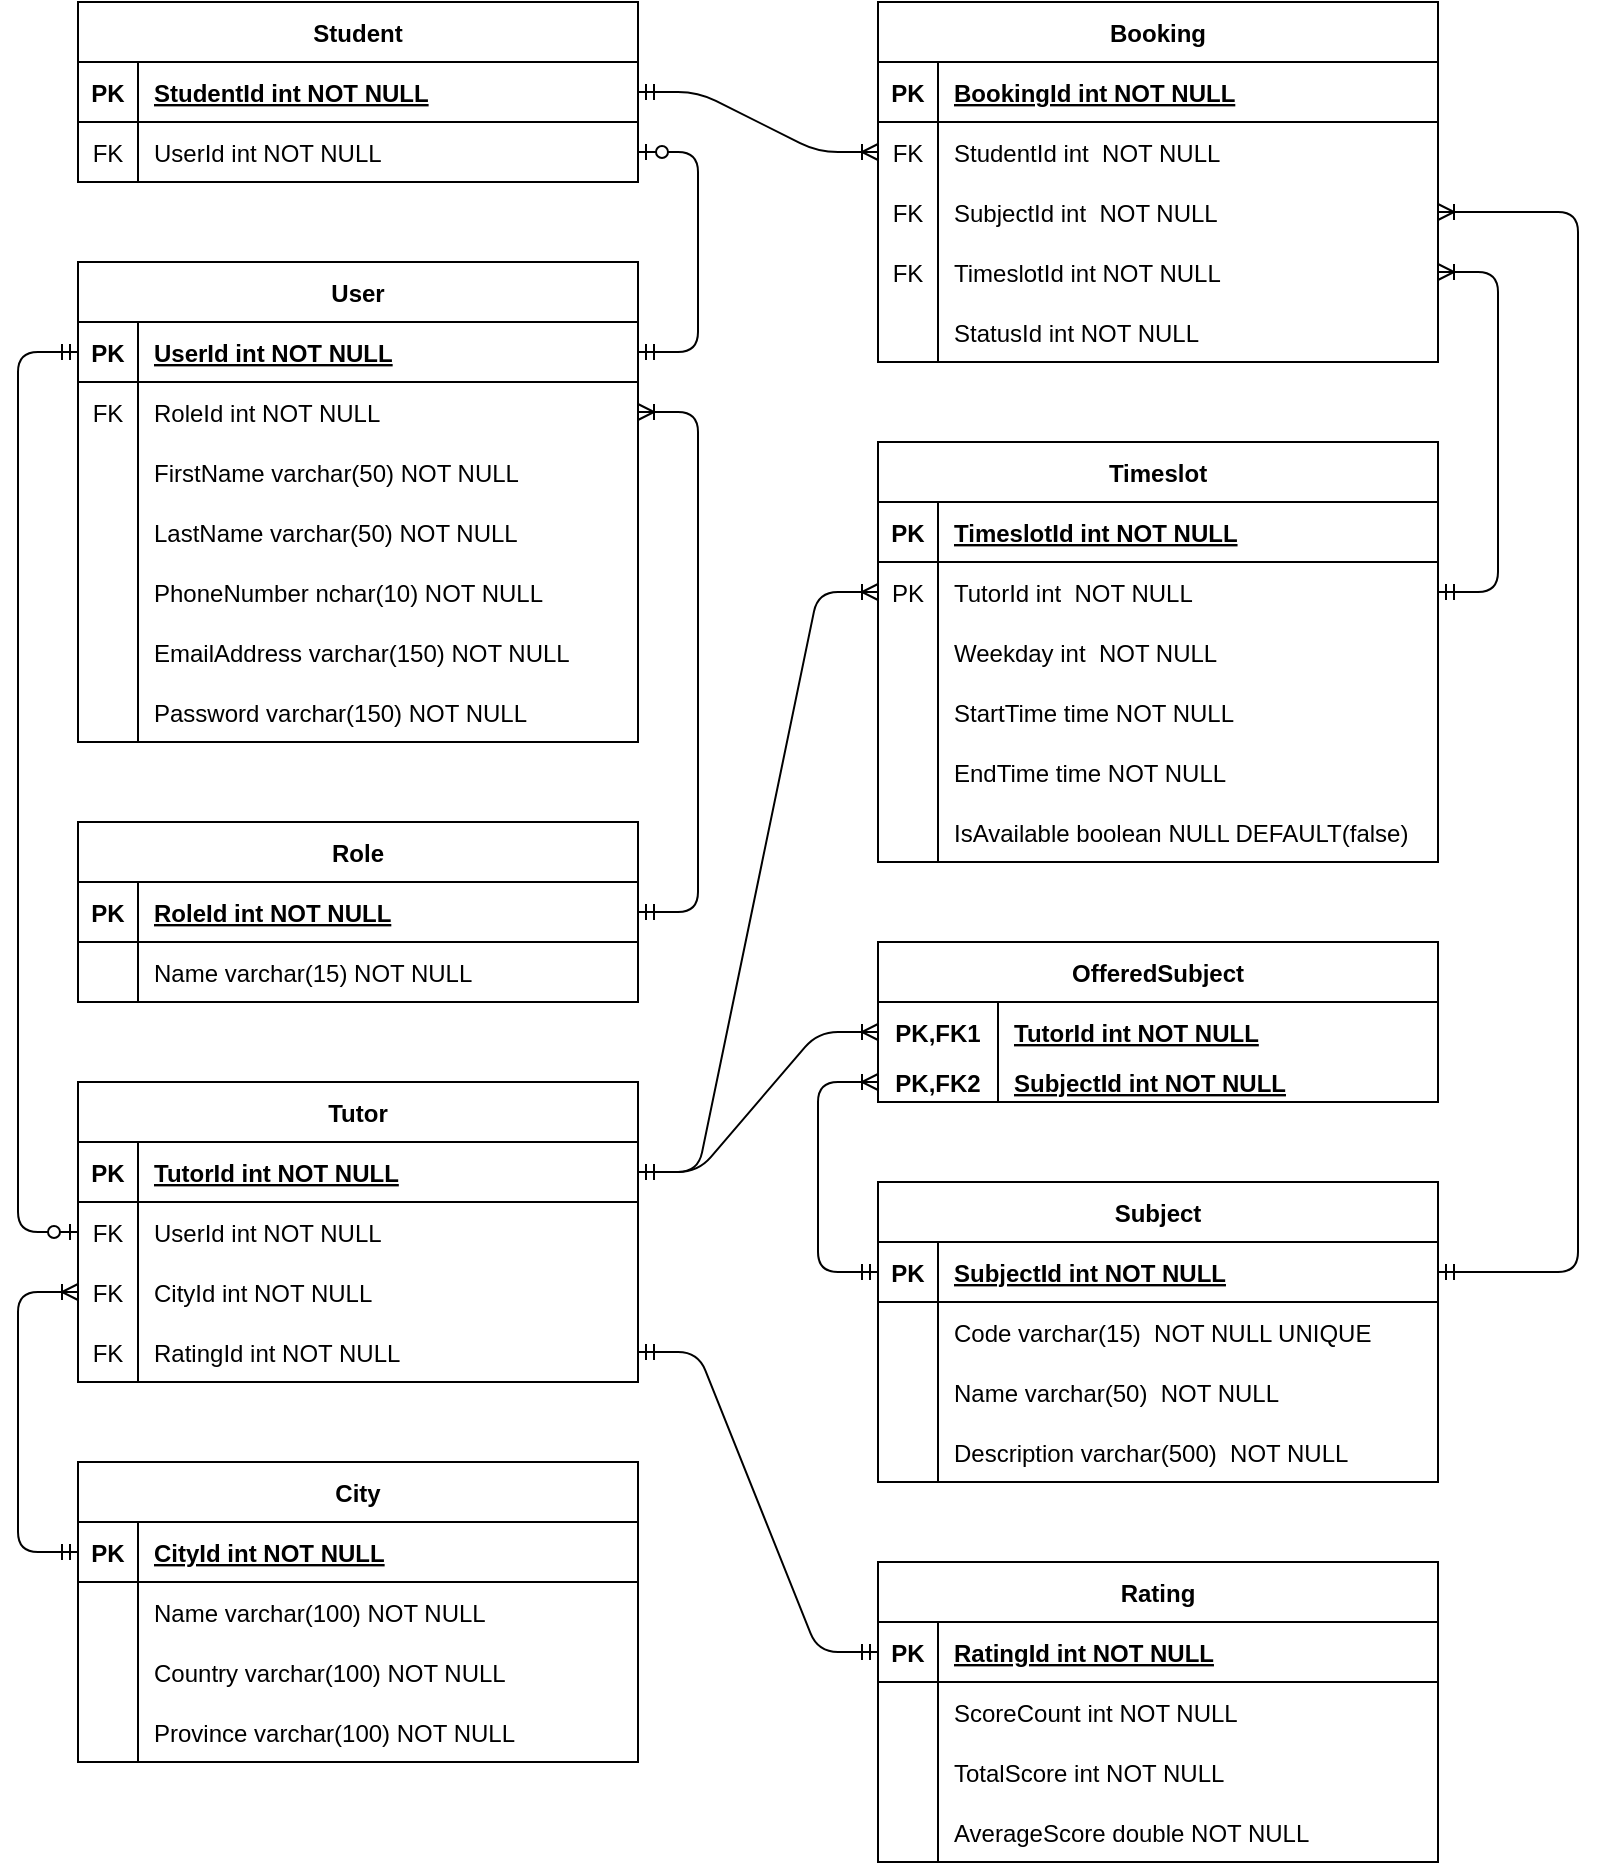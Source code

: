 <mxfile version="17.4.0" type="device"><diagram id="R2lEEEUBdFMjLlhIrx00" name="Page-1"><mxGraphModel dx="700" dy="1798" grid="1" gridSize="10" guides="1" tooltips="1" connect="1" arrows="1" fold="1" page="1" pageScale="1" pageWidth="850" pageHeight="1100" math="0" shadow="0" extFonts="Permanent Marker^https://fonts.googleapis.com/css?family=Permanent+Marker"><root><mxCell id="0"/><mxCell id="1" parent="0"/><mxCell id="C-vyLk0tnHw3VtMMgP7b-2" value="Tutor" style="shape=table;startSize=30;container=1;collapsible=1;childLayout=tableLayout;fixedRows=1;rowLines=0;fontStyle=1;align=center;resizeLast=1;rounded=0;" parent="1" vertex="1"><mxGeometry x="400" y="250" width="280" height="150" as="geometry"/></mxCell><mxCell id="C-vyLk0tnHw3VtMMgP7b-3" value="" style="shape=partialRectangle;collapsible=0;dropTarget=0;pointerEvents=0;fillColor=none;points=[[0,0.5],[1,0.5]];portConstraint=eastwest;top=0;left=0;right=0;bottom=1;" parent="C-vyLk0tnHw3VtMMgP7b-2" vertex="1"><mxGeometry y="30" width="280" height="30" as="geometry"/></mxCell><mxCell id="C-vyLk0tnHw3VtMMgP7b-4" value="PK" style="shape=partialRectangle;overflow=hidden;connectable=0;fillColor=none;top=0;left=0;bottom=0;right=0;fontStyle=1;" parent="C-vyLk0tnHw3VtMMgP7b-3" vertex="1"><mxGeometry width="30" height="30" as="geometry"><mxRectangle width="30" height="30" as="alternateBounds"/></mxGeometry></mxCell><mxCell id="C-vyLk0tnHw3VtMMgP7b-5" value="TutorId int NOT NULL" style="shape=partialRectangle;overflow=hidden;connectable=0;fillColor=none;top=0;left=0;bottom=0;right=0;align=left;spacingLeft=6;fontStyle=5;" parent="C-vyLk0tnHw3VtMMgP7b-3" vertex="1"><mxGeometry x="30" width="250" height="30" as="geometry"><mxRectangle width="250" height="30" as="alternateBounds"/></mxGeometry></mxCell><mxCell id="RI_yUQA0OqYglFG0eTEd-61" value="" style="shape=partialRectangle;collapsible=0;dropTarget=0;pointerEvents=0;fillColor=none;points=[[0,0.5],[1,0.5]];portConstraint=eastwest;top=0;left=0;right=0;bottom=0;" vertex="1" parent="C-vyLk0tnHw3VtMMgP7b-2"><mxGeometry y="60" width="280" height="30" as="geometry"/></mxCell><mxCell id="RI_yUQA0OqYglFG0eTEd-62" value="FK" style="shape=partialRectangle;overflow=hidden;connectable=0;fillColor=none;top=0;left=0;bottom=0;right=0;" vertex="1" parent="RI_yUQA0OqYglFG0eTEd-61"><mxGeometry width="30" height="30" as="geometry"><mxRectangle width="30" height="30" as="alternateBounds"/></mxGeometry></mxCell><mxCell id="RI_yUQA0OqYglFG0eTEd-63" value="UserId int NOT NULL" style="shape=partialRectangle;overflow=hidden;connectable=0;fillColor=none;top=0;left=0;bottom=0;right=0;align=left;spacingLeft=6;" vertex="1" parent="RI_yUQA0OqYglFG0eTEd-61"><mxGeometry x="30" width="250" height="30" as="geometry"><mxRectangle width="250" height="30" as="alternateBounds"/></mxGeometry></mxCell><mxCell id="RI_yUQA0OqYglFG0eTEd-39" value="" style="shape=partialRectangle;collapsible=0;dropTarget=0;pointerEvents=0;fillColor=none;points=[[0,0.5],[1,0.5]];portConstraint=eastwest;top=0;left=0;right=0;bottom=0;" vertex="1" parent="C-vyLk0tnHw3VtMMgP7b-2"><mxGeometry y="90" width="280" height="30" as="geometry"/></mxCell><mxCell id="RI_yUQA0OqYglFG0eTEd-40" value="FK" style="shape=partialRectangle;overflow=hidden;connectable=0;fillColor=none;top=0;left=0;bottom=0;right=0;" vertex="1" parent="RI_yUQA0OqYglFG0eTEd-39"><mxGeometry width="30" height="30" as="geometry"><mxRectangle width="30" height="30" as="alternateBounds"/></mxGeometry></mxCell><mxCell id="RI_yUQA0OqYglFG0eTEd-41" value="CityId int NOT NULL" style="shape=partialRectangle;overflow=hidden;connectable=0;fillColor=none;top=0;left=0;bottom=0;right=0;align=left;spacingLeft=6;" vertex="1" parent="RI_yUQA0OqYglFG0eTEd-39"><mxGeometry x="30" width="250" height="30" as="geometry"><mxRectangle width="250" height="30" as="alternateBounds"/></mxGeometry></mxCell><mxCell id="RI_yUQA0OqYglFG0eTEd-171" value="" style="shape=partialRectangle;collapsible=0;dropTarget=0;pointerEvents=0;fillColor=none;points=[[0,0.5],[1,0.5]];portConstraint=eastwest;top=0;left=0;right=0;bottom=0;" vertex="1" parent="C-vyLk0tnHw3VtMMgP7b-2"><mxGeometry y="120" width="280" height="30" as="geometry"/></mxCell><mxCell id="RI_yUQA0OqYglFG0eTEd-172" value="FK" style="shape=partialRectangle;overflow=hidden;connectable=0;fillColor=none;top=0;left=0;bottom=0;right=0;" vertex="1" parent="RI_yUQA0OqYglFG0eTEd-171"><mxGeometry width="30" height="30" as="geometry"><mxRectangle width="30" height="30" as="alternateBounds"/></mxGeometry></mxCell><mxCell id="RI_yUQA0OqYglFG0eTEd-173" value="RatingId int NOT NULL" style="shape=partialRectangle;overflow=hidden;connectable=0;fillColor=none;top=0;left=0;bottom=0;right=0;align=left;spacingLeft=6;" vertex="1" parent="RI_yUQA0OqYglFG0eTEd-171"><mxGeometry x="30" width="250" height="30" as="geometry"><mxRectangle width="250" height="30" as="alternateBounds"/></mxGeometry></mxCell><mxCell id="RI_yUQA0OqYglFG0eTEd-1" value="Booking" style="shape=table;startSize=30;container=1;collapsible=1;childLayout=tableLayout;fixedRows=1;rowLines=0;fontStyle=1;align=center;resizeLast=1;rounded=0;" vertex="1" parent="1"><mxGeometry x="800" y="-290" width="280" height="180" as="geometry"/></mxCell><mxCell id="RI_yUQA0OqYglFG0eTEd-2" value="" style="shape=partialRectangle;collapsible=0;dropTarget=0;pointerEvents=0;fillColor=none;points=[[0,0.5],[1,0.5]];portConstraint=eastwest;top=0;left=0;right=0;bottom=1;" vertex="1" parent="RI_yUQA0OqYglFG0eTEd-1"><mxGeometry y="30" width="280" height="30" as="geometry"/></mxCell><mxCell id="RI_yUQA0OqYglFG0eTEd-3" value="PK" style="shape=partialRectangle;overflow=hidden;connectable=0;fillColor=none;top=0;left=0;bottom=0;right=0;fontStyle=1;" vertex="1" parent="RI_yUQA0OqYglFG0eTEd-2"><mxGeometry width="30" height="30" as="geometry"><mxRectangle width="30" height="30" as="alternateBounds"/></mxGeometry></mxCell><mxCell id="RI_yUQA0OqYglFG0eTEd-4" value="BookingId int NOT NULL" style="shape=partialRectangle;overflow=hidden;connectable=0;fillColor=none;top=0;left=0;bottom=0;right=0;align=left;spacingLeft=6;fontStyle=5;" vertex="1" parent="RI_yUQA0OqYglFG0eTEd-2"><mxGeometry x="30" width="250" height="30" as="geometry"><mxRectangle width="250" height="30" as="alternateBounds"/></mxGeometry></mxCell><mxCell id="RI_yUQA0OqYglFG0eTEd-25" value="" style="shape=partialRectangle;collapsible=0;dropTarget=0;pointerEvents=0;fillColor=none;points=[[0,0.5],[1,0.5]];portConstraint=eastwest;top=0;left=0;right=0;bottom=0;" vertex="1" parent="RI_yUQA0OqYglFG0eTEd-1"><mxGeometry y="60" width="280" height="30" as="geometry"/></mxCell><mxCell id="RI_yUQA0OqYglFG0eTEd-26" value="FK" style="shape=partialRectangle;overflow=hidden;connectable=0;fillColor=none;top=0;left=0;bottom=0;right=0;" vertex="1" parent="RI_yUQA0OqYglFG0eTEd-25"><mxGeometry width="30" height="30" as="geometry"><mxRectangle width="30" height="30" as="alternateBounds"/></mxGeometry></mxCell><mxCell id="RI_yUQA0OqYglFG0eTEd-27" value="StudentId int  NOT NULL" style="shape=partialRectangle;overflow=hidden;connectable=0;fillColor=none;top=0;left=0;bottom=0;right=0;align=left;spacingLeft=6;" vertex="1" parent="RI_yUQA0OqYglFG0eTEd-25"><mxGeometry x="30" width="250" height="30" as="geometry"><mxRectangle width="250" height="30" as="alternateBounds"/></mxGeometry></mxCell><mxCell id="RI_yUQA0OqYglFG0eTEd-165" value="" style="shape=partialRectangle;collapsible=0;dropTarget=0;pointerEvents=0;fillColor=none;points=[[0,0.5],[1,0.5]];portConstraint=eastwest;top=0;left=0;right=0;bottom=0;" vertex="1" parent="RI_yUQA0OqYglFG0eTEd-1"><mxGeometry y="90" width="280" height="30" as="geometry"/></mxCell><mxCell id="RI_yUQA0OqYglFG0eTEd-166" value="FK" style="shape=partialRectangle;overflow=hidden;connectable=0;fillColor=none;top=0;left=0;bottom=0;right=0;" vertex="1" parent="RI_yUQA0OqYglFG0eTEd-165"><mxGeometry width="30" height="30" as="geometry"><mxRectangle width="30" height="30" as="alternateBounds"/></mxGeometry></mxCell><mxCell id="RI_yUQA0OqYglFG0eTEd-167" value="SubjectId int  NOT NULL" style="shape=partialRectangle;overflow=hidden;connectable=0;fillColor=none;top=0;left=0;bottom=0;right=0;align=left;spacingLeft=6;" vertex="1" parent="RI_yUQA0OqYglFG0eTEd-165"><mxGeometry x="30" width="250" height="30" as="geometry"><mxRectangle width="250" height="30" as="alternateBounds"/></mxGeometry></mxCell><mxCell id="RI_yUQA0OqYglFG0eTEd-28" value="" style="shape=partialRectangle;collapsible=0;dropTarget=0;pointerEvents=0;fillColor=none;points=[[0,0.5],[1,0.5]];portConstraint=eastwest;top=0;left=0;right=0;bottom=0;" vertex="1" parent="RI_yUQA0OqYglFG0eTEd-1"><mxGeometry y="120" width="280" height="30" as="geometry"/></mxCell><mxCell id="RI_yUQA0OqYglFG0eTEd-29" value="FK" style="shape=partialRectangle;overflow=hidden;connectable=0;fillColor=none;top=0;left=0;bottom=0;right=0;" vertex="1" parent="RI_yUQA0OqYglFG0eTEd-28"><mxGeometry width="30" height="30" as="geometry"><mxRectangle width="30" height="30" as="alternateBounds"/></mxGeometry></mxCell><mxCell id="RI_yUQA0OqYglFG0eTEd-30" value="TimeslotId int NOT NULL" style="shape=partialRectangle;overflow=hidden;connectable=0;fillColor=none;top=0;left=0;bottom=0;right=0;align=left;spacingLeft=6;" vertex="1" parent="RI_yUQA0OqYglFG0eTEd-28"><mxGeometry x="30" width="250" height="30" as="geometry"><mxRectangle width="250" height="30" as="alternateBounds"/></mxGeometry></mxCell><mxCell id="RI_yUQA0OqYglFG0eTEd-162" value="" style="shape=partialRectangle;collapsible=0;dropTarget=0;pointerEvents=0;fillColor=none;points=[[0,0.5],[1,0.5]];portConstraint=eastwest;top=0;left=0;right=0;bottom=0;" vertex="1" parent="RI_yUQA0OqYglFG0eTEd-1"><mxGeometry y="150" width="280" height="30" as="geometry"/></mxCell><mxCell id="RI_yUQA0OqYglFG0eTEd-163" value="" style="shape=partialRectangle;overflow=hidden;connectable=0;fillColor=none;top=0;left=0;bottom=0;right=0;" vertex="1" parent="RI_yUQA0OqYglFG0eTEd-162"><mxGeometry width="30" height="30" as="geometry"><mxRectangle width="30" height="30" as="alternateBounds"/></mxGeometry></mxCell><mxCell id="RI_yUQA0OqYglFG0eTEd-164" value="StatusId int NOT NULL" style="shape=partialRectangle;overflow=hidden;connectable=0;fillColor=none;top=0;left=0;bottom=0;right=0;align=left;spacingLeft=6;" vertex="1" parent="RI_yUQA0OqYglFG0eTEd-162"><mxGeometry x="30" width="250" height="30" as="geometry"><mxRectangle width="250" height="30" as="alternateBounds"/></mxGeometry></mxCell><mxCell id="RI_yUQA0OqYglFG0eTEd-12" value="OfferedSubject" style="shape=table;startSize=30;container=1;collapsible=1;childLayout=tableLayout;fixedRows=1;rowLines=0;fontStyle=1;align=center;resizeLast=1;strokeColor=default;rounded=0;" vertex="1" parent="1"><mxGeometry x="800" y="180" width="280" height="80" as="geometry"/></mxCell><mxCell id="RI_yUQA0OqYglFG0eTEd-13" value="" style="shape=tableRow;horizontal=0;startSize=0;swimlaneHead=0;swimlaneBody=0;fillColor=none;collapsible=0;dropTarget=0;points=[[0,0.5],[1,0.5]];portConstraint=eastwest;top=0;left=0;right=0;bottom=0;" vertex="1" parent="RI_yUQA0OqYglFG0eTEd-12"><mxGeometry y="30" width="280" height="30" as="geometry"/></mxCell><mxCell id="RI_yUQA0OqYglFG0eTEd-14" value="PK,FK1" style="shape=partialRectangle;connectable=0;fillColor=none;top=0;left=0;bottom=0;right=0;fontStyle=1;overflow=hidden;" vertex="1" parent="RI_yUQA0OqYglFG0eTEd-13"><mxGeometry width="60" height="30" as="geometry"><mxRectangle width="60" height="30" as="alternateBounds"/></mxGeometry></mxCell><mxCell id="RI_yUQA0OqYglFG0eTEd-15" value="TutorId int NOT NULL" style="shape=partialRectangle;connectable=0;fillColor=none;top=0;left=0;bottom=0;right=0;align=left;spacingLeft=6;fontStyle=5;overflow=hidden;" vertex="1" parent="RI_yUQA0OqYglFG0eTEd-13"><mxGeometry x="60" width="220" height="30" as="geometry"><mxRectangle width="220" height="30" as="alternateBounds"/></mxGeometry></mxCell><mxCell id="RI_yUQA0OqYglFG0eTEd-16" value="" style="shape=tableRow;horizontal=0;startSize=0;swimlaneHead=0;swimlaneBody=0;fillColor=none;collapsible=0;dropTarget=0;points=[[0,0.5],[1,0.5]];portConstraint=eastwest;top=0;left=0;right=0;bottom=1;" vertex="1" parent="RI_yUQA0OqYglFG0eTEd-12"><mxGeometry y="60" width="280" height="20" as="geometry"/></mxCell><mxCell id="RI_yUQA0OqYglFG0eTEd-17" value="PK,FK2" style="shape=partialRectangle;connectable=0;fillColor=none;top=0;left=0;bottom=0;right=0;fontStyle=1;overflow=hidden;" vertex="1" parent="RI_yUQA0OqYglFG0eTEd-16"><mxGeometry width="60" height="20" as="geometry"><mxRectangle width="60" height="20" as="alternateBounds"/></mxGeometry></mxCell><mxCell id="RI_yUQA0OqYglFG0eTEd-18" value="SubjectId int NOT NULL" style="shape=partialRectangle;connectable=0;fillColor=none;top=0;left=0;bottom=0;right=0;align=left;spacingLeft=6;fontStyle=5;overflow=hidden;" vertex="1" parent="RI_yUQA0OqYglFG0eTEd-16"><mxGeometry x="60" width="220" height="20" as="geometry"><mxRectangle width="220" height="20" as="alternateBounds"/></mxGeometry></mxCell><mxCell id="RI_yUQA0OqYglFG0eTEd-42" value="Student" style="shape=table;startSize=30;container=1;collapsible=1;childLayout=tableLayout;fixedRows=1;rowLines=0;fontStyle=1;align=center;resizeLast=1;rounded=0;" vertex="1" parent="1"><mxGeometry x="400" y="-290" width="280" height="90" as="geometry"/></mxCell><mxCell id="RI_yUQA0OqYglFG0eTEd-43" value="" style="shape=partialRectangle;collapsible=0;dropTarget=0;pointerEvents=0;fillColor=none;points=[[0,0.5],[1,0.5]];portConstraint=eastwest;top=0;left=0;right=0;bottom=1;" vertex="1" parent="RI_yUQA0OqYglFG0eTEd-42"><mxGeometry y="30" width="280" height="30" as="geometry"/></mxCell><mxCell id="RI_yUQA0OqYglFG0eTEd-44" value="PK" style="shape=partialRectangle;overflow=hidden;connectable=0;fillColor=none;top=0;left=0;bottom=0;right=0;fontStyle=1;" vertex="1" parent="RI_yUQA0OqYglFG0eTEd-43"><mxGeometry width="30" height="30" as="geometry"><mxRectangle width="30" height="30" as="alternateBounds"/></mxGeometry></mxCell><mxCell id="RI_yUQA0OqYglFG0eTEd-45" value="StudentId int NOT NULL" style="shape=partialRectangle;overflow=hidden;connectable=0;fillColor=none;top=0;left=0;bottom=0;right=0;align=left;spacingLeft=6;fontStyle=5;" vertex="1" parent="RI_yUQA0OqYglFG0eTEd-43"><mxGeometry x="30" width="250" height="30" as="geometry"><mxRectangle width="250" height="30" as="alternateBounds"/></mxGeometry></mxCell><mxCell id="RI_yUQA0OqYglFG0eTEd-58" value="" style="shape=partialRectangle;collapsible=0;dropTarget=0;pointerEvents=0;fillColor=none;points=[[0,0.5],[1,0.5]];portConstraint=eastwest;top=0;left=0;right=0;bottom=0;" vertex="1" parent="RI_yUQA0OqYglFG0eTEd-42"><mxGeometry y="60" width="280" height="30" as="geometry"/></mxCell><mxCell id="RI_yUQA0OqYglFG0eTEd-59" value="FK" style="shape=partialRectangle;overflow=hidden;connectable=0;fillColor=none;top=0;left=0;bottom=0;right=0;" vertex="1" parent="RI_yUQA0OqYglFG0eTEd-58"><mxGeometry width="30" height="30" as="geometry"><mxRectangle width="30" height="30" as="alternateBounds"/></mxGeometry></mxCell><mxCell id="RI_yUQA0OqYglFG0eTEd-60" value="UserId int NOT NULL" style="shape=partialRectangle;overflow=hidden;connectable=0;fillColor=none;top=0;left=0;bottom=0;right=0;align=left;spacingLeft=6;" vertex="1" parent="RI_yUQA0OqYglFG0eTEd-58"><mxGeometry x="30" width="250" height="30" as="geometry"><mxRectangle width="250" height="30" as="alternateBounds"/></mxGeometry></mxCell><mxCell id="RI_yUQA0OqYglFG0eTEd-64" value="City" style="shape=table;startSize=30;container=1;collapsible=1;childLayout=tableLayout;fixedRows=1;rowLines=0;fontStyle=1;align=center;resizeLast=1;rounded=0;strokeColor=default;" vertex="1" parent="1"><mxGeometry x="400" y="440" width="280" height="150" as="geometry"/></mxCell><mxCell id="RI_yUQA0OqYglFG0eTEd-65" value="" style="shape=tableRow;horizontal=0;startSize=0;swimlaneHead=0;swimlaneBody=0;fillColor=none;collapsible=0;dropTarget=0;points=[[0,0.5],[1,0.5]];portConstraint=eastwest;top=0;left=0;right=0;bottom=1;rounded=0;strokeColor=default;" vertex="1" parent="RI_yUQA0OqYglFG0eTEd-64"><mxGeometry y="30" width="280" height="30" as="geometry"/></mxCell><mxCell id="RI_yUQA0OqYglFG0eTEd-66" value="PK" style="shape=partialRectangle;connectable=0;fillColor=none;top=0;left=0;bottom=0;right=0;fontStyle=1;overflow=hidden;rounded=0;strokeColor=default;" vertex="1" parent="RI_yUQA0OqYglFG0eTEd-65"><mxGeometry width="30" height="30" as="geometry"><mxRectangle width="30" height="30" as="alternateBounds"/></mxGeometry></mxCell><mxCell id="RI_yUQA0OqYglFG0eTEd-67" value="CityId int NOT NULL" style="shape=partialRectangle;connectable=0;fillColor=none;top=0;left=0;bottom=0;right=0;align=left;spacingLeft=6;fontStyle=5;overflow=hidden;rounded=0;strokeColor=default;" vertex="1" parent="RI_yUQA0OqYglFG0eTEd-65"><mxGeometry x="30" width="250" height="30" as="geometry"><mxRectangle width="250" height="30" as="alternateBounds"/></mxGeometry></mxCell><mxCell id="RI_yUQA0OqYglFG0eTEd-68" value="" style="shape=tableRow;horizontal=0;startSize=0;swimlaneHead=0;swimlaneBody=0;fillColor=none;collapsible=0;dropTarget=0;points=[[0,0.5],[1,0.5]];portConstraint=eastwest;top=0;left=0;right=0;bottom=0;rounded=0;strokeColor=default;" vertex="1" parent="RI_yUQA0OqYglFG0eTEd-64"><mxGeometry y="60" width="280" height="30" as="geometry"/></mxCell><mxCell id="RI_yUQA0OqYglFG0eTEd-69" value="" style="shape=partialRectangle;connectable=0;fillColor=none;top=0;left=0;bottom=0;right=0;editable=1;overflow=hidden;rounded=0;strokeColor=default;" vertex="1" parent="RI_yUQA0OqYglFG0eTEd-68"><mxGeometry width="30" height="30" as="geometry"><mxRectangle width="30" height="30" as="alternateBounds"/></mxGeometry></mxCell><mxCell id="RI_yUQA0OqYglFG0eTEd-70" value="Name varchar(100) NOT NULL" style="shape=partialRectangle;connectable=0;fillColor=none;top=0;left=0;bottom=0;right=0;align=left;spacingLeft=6;overflow=hidden;rounded=0;strokeColor=default;" vertex="1" parent="RI_yUQA0OqYglFG0eTEd-68"><mxGeometry x="30" width="250" height="30" as="geometry"><mxRectangle width="250" height="30" as="alternateBounds"/></mxGeometry></mxCell><mxCell id="RI_yUQA0OqYglFG0eTEd-71" value="" style="shape=tableRow;horizontal=0;startSize=0;swimlaneHead=0;swimlaneBody=0;fillColor=none;collapsible=0;dropTarget=0;points=[[0,0.5],[1,0.5]];portConstraint=eastwest;top=0;left=0;right=0;bottom=0;rounded=0;strokeColor=default;" vertex="1" parent="RI_yUQA0OqYglFG0eTEd-64"><mxGeometry y="90" width="280" height="30" as="geometry"/></mxCell><mxCell id="RI_yUQA0OqYglFG0eTEd-72" value="" style="shape=partialRectangle;connectable=0;fillColor=none;top=0;left=0;bottom=0;right=0;editable=1;overflow=hidden;rounded=0;strokeColor=default;" vertex="1" parent="RI_yUQA0OqYglFG0eTEd-71"><mxGeometry width="30" height="30" as="geometry"><mxRectangle width="30" height="30" as="alternateBounds"/></mxGeometry></mxCell><mxCell id="RI_yUQA0OqYglFG0eTEd-73" value="Country varchar(100) NOT NULL" style="shape=partialRectangle;connectable=0;fillColor=none;top=0;left=0;bottom=0;right=0;align=left;spacingLeft=6;overflow=hidden;rounded=0;strokeColor=default;" vertex="1" parent="RI_yUQA0OqYglFG0eTEd-71"><mxGeometry x="30" width="250" height="30" as="geometry"><mxRectangle width="250" height="30" as="alternateBounds"/></mxGeometry></mxCell><mxCell id="RI_yUQA0OqYglFG0eTEd-77" value="" style="shape=tableRow;horizontal=0;startSize=0;swimlaneHead=0;swimlaneBody=0;fillColor=none;collapsible=0;dropTarget=0;points=[[0,0.5],[1,0.5]];portConstraint=eastwest;top=0;left=0;right=0;bottom=0;rounded=0;strokeColor=default;" vertex="1" parent="RI_yUQA0OqYglFG0eTEd-64"><mxGeometry y="120" width="280" height="30" as="geometry"/></mxCell><mxCell id="RI_yUQA0OqYglFG0eTEd-78" value="" style="shape=partialRectangle;connectable=0;fillColor=none;top=0;left=0;bottom=0;right=0;editable=1;overflow=hidden;rounded=0;strokeColor=default;" vertex="1" parent="RI_yUQA0OqYglFG0eTEd-77"><mxGeometry width="30" height="30" as="geometry"><mxRectangle width="30" height="30" as="alternateBounds"/></mxGeometry></mxCell><mxCell id="RI_yUQA0OqYglFG0eTEd-79" value="Province varchar(100) NOT NULL" style="shape=partialRectangle;connectable=0;fillColor=none;top=0;left=0;bottom=0;right=0;align=left;spacingLeft=6;overflow=hidden;rounded=0;strokeColor=default;" vertex="1" parent="RI_yUQA0OqYglFG0eTEd-77"><mxGeometry x="30" width="250" height="30" as="geometry"><mxRectangle width="250" height="30" as="alternateBounds"/></mxGeometry></mxCell><mxCell id="RI_yUQA0OqYglFG0eTEd-80" value="" style="edgeStyle=elbowEdgeStyle;fontSize=12;html=1;endArrow=ERoneToMany;startArrow=ERmandOne;rounded=1;jumpStyle=none;exitX=0;exitY=0.5;exitDx=0;exitDy=0;entryX=0;entryY=0.5;entryDx=0;entryDy=0;" edge="1" parent="1" source="RI_yUQA0OqYglFG0eTEd-65" target="RI_yUQA0OqYglFG0eTEd-39"><mxGeometry width="100" height="100" relative="1" as="geometry"><mxPoint x="660" y="650" as="sourcePoint"/><mxPoint x="760" y="550" as="targetPoint"/><Array as="points"><mxPoint x="370" y="260"/></Array></mxGeometry></mxCell><mxCell id="RI_yUQA0OqYglFG0eTEd-82" value="User" style="shape=table;startSize=30;container=1;collapsible=1;childLayout=tableLayout;fixedRows=1;rowLines=0;fontStyle=1;align=center;resizeLast=1;rounded=0;" vertex="1" parent="1"><mxGeometry x="400" y="-160" width="280" height="240" as="geometry"/></mxCell><mxCell id="RI_yUQA0OqYglFG0eTEd-83" value="" style="shape=partialRectangle;collapsible=0;dropTarget=0;pointerEvents=0;fillColor=none;points=[[0,0.5],[1,0.5]];portConstraint=eastwest;top=0;left=0;right=0;bottom=1;" vertex="1" parent="RI_yUQA0OqYglFG0eTEd-82"><mxGeometry y="30" width="280" height="30" as="geometry"/></mxCell><mxCell id="RI_yUQA0OqYglFG0eTEd-84" value="PK" style="shape=partialRectangle;overflow=hidden;connectable=0;fillColor=none;top=0;left=0;bottom=0;right=0;fontStyle=1;" vertex="1" parent="RI_yUQA0OqYglFG0eTEd-83"><mxGeometry width="30" height="30" as="geometry"><mxRectangle width="30" height="30" as="alternateBounds"/></mxGeometry></mxCell><mxCell id="RI_yUQA0OqYglFG0eTEd-85" value="UserId int NOT NULL" style="shape=partialRectangle;overflow=hidden;connectable=0;fillColor=none;top=0;left=0;bottom=0;right=0;align=left;spacingLeft=6;fontStyle=5;" vertex="1" parent="RI_yUQA0OqYglFG0eTEd-83"><mxGeometry x="30" width="250" height="30" as="geometry"><mxRectangle width="250" height="30" as="alternateBounds"/></mxGeometry></mxCell><mxCell id="RI_yUQA0OqYglFG0eTEd-86" value="" style="shape=partialRectangle;collapsible=0;dropTarget=0;pointerEvents=0;fillColor=none;points=[[0,0.5],[1,0.5]];portConstraint=eastwest;top=0;left=0;right=0;bottom=0;" vertex="1" parent="RI_yUQA0OqYglFG0eTEd-82"><mxGeometry y="60" width="280" height="30" as="geometry"/></mxCell><mxCell id="RI_yUQA0OqYglFG0eTEd-87" value="FK" style="shape=partialRectangle;overflow=hidden;connectable=0;fillColor=none;top=0;left=0;bottom=0;right=0;" vertex="1" parent="RI_yUQA0OqYglFG0eTEd-86"><mxGeometry width="30" height="30" as="geometry"><mxRectangle width="30" height="30" as="alternateBounds"/></mxGeometry></mxCell><mxCell id="RI_yUQA0OqYglFG0eTEd-88" value="RoleId int NOT NULL" style="shape=partialRectangle;overflow=hidden;connectable=0;fillColor=none;top=0;left=0;bottom=0;right=0;align=left;spacingLeft=6;" vertex="1" parent="RI_yUQA0OqYglFG0eTEd-86"><mxGeometry x="30" width="250" height="30" as="geometry"><mxRectangle width="250" height="30" as="alternateBounds"/></mxGeometry></mxCell><mxCell id="RI_yUQA0OqYglFG0eTEd-101" value="" style="shape=partialRectangle;collapsible=0;dropTarget=0;pointerEvents=0;fillColor=none;points=[[0,0.5],[1,0.5]];portConstraint=eastwest;top=0;left=0;right=0;bottom=0;" vertex="1" parent="RI_yUQA0OqYglFG0eTEd-82"><mxGeometry y="90" width="280" height="30" as="geometry"/></mxCell><mxCell id="RI_yUQA0OqYglFG0eTEd-102" value="" style="shape=partialRectangle;overflow=hidden;connectable=0;fillColor=none;top=0;left=0;bottom=0;right=0;" vertex="1" parent="RI_yUQA0OqYglFG0eTEd-101"><mxGeometry width="30" height="30" as="geometry"><mxRectangle width="30" height="30" as="alternateBounds"/></mxGeometry></mxCell><mxCell id="RI_yUQA0OqYglFG0eTEd-103" value="FirstName varchar(50) NOT NULL" style="shape=partialRectangle;overflow=hidden;connectable=0;fillColor=none;top=0;left=0;bottom=0;right=0;align=left;spacingLeft=6;" vertex="1" parent="RI_yUQA0OqYglFG0eTEd-101"><mxGeometry x="30" width="250" height="30" as="geometry"><mxRectangle width="250" height="30" as="alternateBounds"/></mxGeometry></mxCell><mxCell id="RI_yUQA0OqYglFG0eTEd-89" value="" style="shape=partialRectangle;collapsible=0;dropTarget=0;pointerEvents=0;fillColor=none;points=[[0,0.5],[1,0.5]];portConstraint=eastwest;top=0;left=0;right=0;bottom=0;" vertex="1" parent="RI_yUQA0OqYglFG0eTEd-82"><mxGeometry y="120" width="280" height="30" as="geometry"/></mxCell><mxCell id="RI_yUQA0OqYglFG0eTEd-90" value="" style="shape=partialRectangle;overflow=hidden;connectable=0;fillColor=none;top=0;left=0;bottom=0;right=0;" vertex="1" parent="RI_yUQA0OqYglFG0eTEd-89"><mxGeometry width="30" height="30" as="geometry"><mxRectangle width="30" height="30" as="alternateBounds"/></mxGeometry></mxCell><mxCell id="RI_yUQA0OqYglFG0eTEd-91" value="LastName varchar(50) NOT NULL" style="shape=partialRectangle;overflow=hidden;connectable=0;fillColor=none;top=0;left=0;bottom=0;right=0;align=left;spacingLeft=6;" vertex="1" parent="RI_yUQA0OqYglFG0eTEd-89"><mxGeometry x="30" width="250" height="30" as="geometry"><mxRectangle width="250" height="30" as="alternateBounds"/></mxGeometry></mxCell><mxCell id="RI_yUQA0OqYglFG0eTEd-92" value="" style="shape=partialRectangle;collapsible=0;dropTarget=0;pointerEvents=0;fillColor=none;points=[[0,0.5],[1,0.5]];portConstraint=eastwest;top=0;left=0;right=0;bottom=0;" vertex="1" parent="RI_yUQA0OqYglFG0eTEd-82"><mxGeometry y="150" width="280" height="30" as="geometry"/></mxCell><mxCell id="RI_yUQA0OqYglFG0eTEd-93" value="" style="shape=partialRectangle;overflow=hidden;connectable=0;fillColor=none;top=0;left=0;bottom=0;right=0;" vertex="1" parent="RI_yUQA0OqYglFG0eTEd-92"><mxGeometry width="30" height="30" as="geometry"><mxRectangle width="30" height="30" as="alternateBounds"/></mxGeometry></mxCell><mxCell id="RI_yUQA0OqYglFG0eTEd-94" value="PhoneNumber nchar(10) NOT NULL" style="shape=partialRectangle;overflow=hidden;connectable=0;fillColor=none;top=0;left=0;bottom=0;right=0;align=left;spacingLeft=6;" vertex="1" parent="RI_yUQA0OqYglFG0eTEd-92"><mxGeometry x="30" width="250" height="30" as="geometry"><mxRectangle width="250" height="30" as="alternateBounds"/></mxGeometry></mxCell><mxCell id="RI_yUQA0OqYglFG0eTEd-95" value="" style="shape=partialRectangle;collapsible=0;dropTarget=0;pointerEvents=0;fillColor=none;points=[[0,0.5],[1,0.5]];portConstraint=eastwest;top=0;left=0;right=0;bottom=0;" vertex="1" parent="RI_yUQA0OqYglFG0eTEd-82"><mxGeometry y="180" width="280" height="30" as="geometry"/></mxCell><mxCell id="RI_yUQA0OqYglFG0eTEd-96" value="" style="shape=partialRectangle;overflow=hidden;connectable=0;fillColor=none;top=0;left=0;bottom=0;right=0;" vertex="1" parent="RI_yUQA0OqYglFG0eTEd-95"><mxGeometry width="30" height="30" as="geometry"><mxRectangle width="30" height="30" as="alternateBounds"/></mxGeometry></mxCell><mxCell id="RI_yUQA0OqYglFG0eTEd-97" value="EmailAddress varchar(150) NOT NULL" style="shape=partialRectangle;overflow=hidden;connectable=0;fillColor=none;top=0;left=0;bottom=0;right=0;align=left;spacingLeft=6;" vertex="1" parent="RI_yUQA0OqYglFG0eTEd-95"><mxGeometry x="30" width="250" height="30" as="geometry"><mxRectangle width="250" height="30" as="alternateBounds"/></mxGeometry></mxCell><mxCell id="RI_yUQA0OqYglFG0eTEd-118" value="" style="shape=partialRectangle;collapsible=0;dropTarget=0;pointerEvents=0;fillColor=none;points=[[0,0.5],[1,0.5]];portConstraint=eastwest;top=0;left=0;right=0;bottom=0;" vertex="1" parent="RI_yUQA0OqYglFG0eTEd-82"><mxGeometry y="210" width="280" height="30" as="geometry"/></mxCell><mxCell id="RI_yUQA0OqYglFG0eTEd-119" value="" style="shape=partialRectangle;overflow=hidden;connectable=0;fillColor=none;top=0;left=0;bottom=0;right=0;" vertex="1" parent="RI_yUQA0OqYglFG0eTEd-118"><mxGeometry width="30" height="30" as="geometry"><mxRectangle width="30" height="30" as="alternateBounds"/></mxGeometry></mxCell><mxCell id="RI_yUQA0OqYglFG0eTEd-120" value="Password varchar(150) NOT NULL" style="shape=partialRectangle;overflow=hidden;connectable=0;fillColor=none;top=0;left=0;bottom=0;right=0;align=left;spacingLeft=6;" vertex="1" parent="RI_yUQA0OqYglFG0eTEd-118"><mxGeometry x="30" width="250" height="30" as="geometry"><mxRectangle width="250" height="30" as="alternateBounds"/></mxGeometry></mxCell><mxCell id="RI_yUQA0OqYglFG0eTEd-104" value="Role" style="shape=table;startSize=30;container=1;collapsible=1;childLayout=tableLayout;fixedRows=1;rowLines=0;fontStyle=1;align=center;resizeLast=1;rounded=0;strokeColor=default;" vertex="1" parent="1"><mxGeometry x="400" y="120" width="280" height="90" as="geometry"/></mxCell><mxCell id="RI_yUQA0OqYglFG0eTEd-105" value="" style="shape=tableRow;horizontal=0;startSize=0;swimlaneHead=0;swimlaneBody=0;fillColor=none;collapsible=0;dropTarget=0;points=[[0,0.5],[1,0.5]];portConstraint=eastwest;top=0;left=0;right=0;bottom=1;rounded=0;strokeColor=default;" vertex="1" parent="RI_yUQA0OqYglFG0eTEd-104"><mxGeometry y="30" width="280" height="30" as="geometry"/></mxCell><mxCell id="RI_yUQA0OqYglFG0eTEd-106" value="PK" style="shape=partialRectangle;connectable=0;fillColor=none;top=0;left=0;bottom=0;right=0;fontStyle=1;overflow=hidden;rounded=0;strokeColor=default;" vertex="1" parent="RI_yUQA0OqYglFG0eTEd-105"><mxGeometry width="30" height="30" as="geometry"><mxRectangle width="30" height="30" as="alternateBounds"/></mxGeometry></mxCell><mxCell id="RI_yUQA0OqYglFG0eTEd-107" value="RoleId int NOT NULL" style="shape=partialRectangle;connectable=0;fillColor=none;top=0;left=0;bottom=0;right=0;align=left;spacingLeft=6;fontStyle=5;overflow=hidden;rounded=0;strokeColor=default;" vertex="1" parent="RI_yUQA0OqYglFG0eTEd-105"><mxGeometry x="30" width="250" height="30" as="geometry"><mxRectangle width="250" height="30" as="alternateBounds"/></mxGeometry></mxCell><mxCell id="RI_yUQA0OqYglFG0eTEd-108" value="" style="shape=tableRow;horizontal=0;startSize=0;swimlaneHead=0;swimlaneBody=0;fillColor=none;collapsible=0;dropTarget=0;points=[[0,0.5],[1,0.5]];portConstraint=eastwest;top=0;left=0;right=0;bottom=0;rounded=0;strokeColor=default;" vertex="1" parent="RI_yUQA0OqYglFG0eTEd-104"><mxGeometry y="60" width="280" height="30" as="geometry"/></mxCell><mxCell id="RI_yUQA0OqYglFG0eTEd-109" value="" style="shape=partialRectangle;connectable=0;fillColor=none;top=0;left=0;bottom=0;right=0;editable=1;overflow=hidden;rounded=0;strokeColor=default;" vertex="1" parent="RI_yUQA0OqYglFG0eTEd-108"><mxGeometry width="30" height="30" as="geometry"><mxRectangle width="30" height="30" as="alternateBounds"/></mxGeometry></mxCell><mxCell id="RI_yUQA0OqYglFG0eTEd-110" value="Name varchar(15) NOT NULL" style="shape=partialRectangle;connectable=0;fillColor=none;top=0;left=0;bottom=0;right=0;align=left;spacingLeft=6;overflow=hidden;rounded=0;strokeColor=default;" vertex="1" parent="RI_yUQA0OqYglFG0eTEd-108"><mxGeometry x="30" width="250" height="30" as="geometry"><mxRectangle width="250" height="30" as="alternateBounds"/></mxGeometry></mxCell><mxCell id="RI_yUQA0OqYglFG0eTEd-117" value="" style="edgeStyle=entityRelationEdgeStyle;fontSize=12;html=1;endArrow=ERoneToMany;startArrow=ERmandOne;rounded=1;elbow=vertical;jumpStyle=none;entryX=1;entryY=0.5;entryDx=0;entryDy=0;" edge="1" parent="1" source="RI_yUQA0OqYglFG0eTEd-105" target="RI_yUQA0OqYglFG0eTEd-86"><mxGeometry width="100" height="100" relative="1" as="geometry"><mxPoint x="690" y="110" as="sourcePoint"/><mxPoint x="790" y="10" as="targetPoint"/></mxGeometry></mxCell><mxCell id="RI_yUQA0OqYglFG0eTEd-121" value="Subject" style="shape=table;startSize=30;container=1;collapsible=1;childLayout=tableLayout;fixedRows=1;rowLines=0;fontStyle=1;align=center;resizeLast=1;rounded=0;" vertex="1" parent="1"><mxGeometry x="800" y="300" width="280" height="150" as="geometry"/></mxCell><mxCell id="RI_yUQA0OqYglFG0eTEd-122" value="" style="shape=partialRectangle;collapsible=0;dropTarget=0;pointerEvents=0;fillColor=none;points=[[0,0.5],[1,0.5]];portConstraint=eastwest;top=0;left=0;right=0;bottom=1;" vertex="1" parent="RI_yUQA0OqYglFG0eTEd-121"><mxGeometry y="30" width="280" height="30" as="geometry"/></mxCell><mxCell id="RI_yUQA0OqYglFG0eTEd-123" value="PK" style="shape=partialRectangle;overflow=hidden;connectable=0;fillColor=none;top=0;left=0;bottom=0;right=0;fontStyle=1;" vertex="1" parent="RI_yUQA0OqYglFG0eTEd-122"><mxGeometry width="30" height="30" as="geometry"><mxRectangle width="30" height="30" as="alternateBounds"/></mxGeometry></mxCell><mxCell id="RI_yUQA0OqYglFG0eTEd-124" value="SubjectId int NOT NULL" style="shape=partialRectangle;overflow=hidden;connectable=0;fillColor=none;top=0;left=0;bottom=0;right=0;align=left;spacingLeft=6;fontStyle=5;" vertex="1" parent="RI_yUQA0OqYglFG0eTEd-122"><mxGeometry x="30" width="250" height="30" as="geometry"><mxRectangle width="250" height="30" as="alternateBounds"/></mxGeometry></mxCell><mxCell id="RI_yUQA0OqYglFG0eTEd-125" value="" style="shape=partialRectangle;collapsible=0;dropTarget=0;pointerEvents=0;fillColor=none;points=[[0,0.5],[1,0.5]];portConstraint=eastwest;top=0;left=0;right=0;bottom=0;" vertex="1" parent="RI_yUQA0OqYglFG0eTEd-121"><mxGeometry y="60" width="280" height="30" as="geometry"/></mxCell><mxCell id="RI_yUQA0OqYglFG0eTEd-126" value="" style="shape=partialRectangle;overflow=hidden;connectable=0;fillColor=none;top=0;left=0;bottom=0;right=0;" vertex="1" parent="RI_yUQA0OqYglFG0eTEd-125"><mxGeometry width="30" height="30" as="geometry"><mxRectangle width="30" height="30" as="alternateBounds"/></mxGeometry></mxCell><mxCell id="RI_yUQA0OqYglFG0eTEd-127" value="Code varchar(15)  NOT NULL UNIQUE" style="shape=partialRectangle;overflow=hidden;connectable=0;fillColor=none;top=0;left=0;bottom=0;right=0;align=left;spacingLeft=6;" vertex="1" parent="RI_yUQA0OqYglFG0eTEd-125"><mxGeometry x="30" width="250" height="30" as="geometry"><mxRectangle width="250" height="30" as="alternateBounds"/></mxGeometry></mxCell><mxCell id="RI_yUQA0OqYglFG0eTEd-128" value="" style="shape=partialRectangle;collapsible=0;dropTarget=0;pointerEvents=0;fillColor=none;points=[[0,0.5],[1,0.5]];portConstraint=eastwest;top=0;left=0;right=0;bottom=0;" vertex="1" parent="RI_yUQA0OqYglFG0eTEd-121"><mxGeometry y="90" width="280" height="30" as="geometry"/></mxCell><mxCell id="RI_yUQA0OqYglFG0eTEd-129" value="" style="shape=partialRectangle;overflow=hidden;connectable=0;fillColor=none;top=0;left=0;bottom=0;right=0;" vertex="1" parent="RI_yUQA0OqYglFG0eTEd-128"><mxGeometry width="30" height="30" as="geometry"><mxRectangle width="30" height="30" as="alternateBounds"/></mxGeometry></mxCell><mxCell id="RI_yUQA0OqYglFG0eTEd-130" value="Name varchar(50)  NOT NULL" style="shape=partialRectangle;overflow=hidden;connectable=0;fillColor=none;top=0;left=0;bottom=0;right=0;align=left;spacingLeft=6;" vertex="1" parent="RI_yUQA0OqYglFG0eTEd-128"><mxGeometry x="30" width="250" height="30" as="geometry"><mxRectangle width="250" height="30" as="alternateBounds"/></mxGeometry></mxCell><mxCell id="RI_yUQA0OqYglFG0eTEd-131" value="" style="shape=partialRectangle;collapsible=0;dropTarget=0;pointerEvents=0;fillColor=none;points=[[0,0.5],[1,0.5]];portConstraint=eastwest;top=0;left=0;right=0;bottom=0;" vertex="1" parent="RI_yUQA0OqYglFG0eTEd-121"><mxGeometry y="120" width="280" height="30" as="geometry"/></mxCell><mxCell id="RI_yUQA0OqYglFG0eTEd-132" value="" style="shape=partialRectangle;overflow=hidden;connectable=0;fillColor=none;top=0;left=0;bottom=0;right=0;" vertex="1" parent="RI_yUQA0OqYglFG0eTEd-131"><mxGeometry width="30" height="30" as="geometry"><mxRectangle width="30" height="30" as="alternateBounds"/></mxGeometry></mxCell><mxCell id="RI_yUQA0OqYglFG0eTEd-133" value="Description varchar(500)  NOT NULL" style="shape=partialRectangle;overflow=hidden;connectable=0;fillColor=none;top=0;left=0;bottom=0;right=0;align=left;spacingLeft=6;" vertex="1" parent="RI_yUQA0OqYglFG0eTEd-131"><mxGeometry x="30" width="250" height="30" as="geometry"><mxRectangle width="250" height="30" as="alternateBounds"/></mxGeometry></mxCell><mxCell id="RI_yUQA0OqYglFG0eTEd-137" value="Timeslot" style="shape=table;startSize=30;container=1;collapsible=1;childLayout=tableLayout;fixedRows=1;rowLines=0;fontStyle=1;align=center;resizeLast=1;rounded=0;" vertex="1" parent="1"><mxGeometry x="800" y="-70" width="280" height="210" as="geometry"/></mxCell><mxCell id="RI_yUQA0OqYglFG0eTEd-138" value="" style="shape=partialRectangle;collapsible=0;dropTarget=0;pointerEvents=0;fillColor=none;points=[[0,0.5],[1,0.5]];portConstraint=eastwest;top=0;left=0;right=0;bottom=1;" vertex="1" parent="RI_yUQA0OqYglFG0eTEd-137"><mxGeometry y="30" width="280" height="30" as="geometry"/></mxCell><mxCell id="RI_yUQA0OqYglFG0eTEd-139" value="PK" style="shape=partialRectangle;overflow=hidden;connectable=0;fillColor=none;top=0;left=0;bottom=0;right=0;fontStyle=1;" vertex="1" parent="RI_yUQA0OqYglFG0eTEd-138"><mxGeometry width="30" height="30" as="geometry"><mxRectangle width="30" height="30" as="alternateBounds"/></mxGeometry></mxCell><mxCell id="RI_yUQA0OqYglFG0eTEd-140" value="TimeslotId int NOT NULL" style="shape=partialRectangle;overflow=hidden;connectable=0;fillColor=none;top=0;left=0;bottom=0;right=0;align=left;spacingLeft=6;fontStyle=5;" vertex="1" parent="RI_yUQA0OqYglFG0eTEd-138"><mxGeometry x="30" width="250" height="30" as="geometry"><mxRectangle width="250" height="30" as="alternateBounds"/></mxGeometry></mxCell><mxCell id="RI_yUQA0OqYglFG0eTEd-141" value="" style="shape=partialRectangle;collapsible=0;dropTarget=0;pointerEvents=0;fillColor=none;points=[[0,0.5],[1,0.5]];portConstraint=eastwest;top=0;left=0;right=0;bottom=0;" vertex="1" parent="RI_yUQA0OqYglFG0eTEd-137"><mxGeometry y="60" width="280" height="30" as="geometry"/></mxCell><mxCell id="RI_yUQA0OqYglFG0eTEd-142" value="PK" style="shape=partialRectangle;overflow=hidden;connectable=0;fillColor=none;top=0;left=0;bottom=0;right=0;" vertex="1" parent="RI_yUQA0OqYglFG0eTEd-141"><mxGeometry width="30" height="30" as="geometry"><mxRectangle width="30" height="30" as="alternateBounds"/></mxGeometry></mxCell><mxCell id="RI_yUQA0OqYglFG0eTEd-143" value="TutorId int  NOT NULL" style="shape=partialRectangle;overflow=hidden;connectable=0;fillColor=none;top=0;left=0;bottom=0;right=0;align=left;spacingLeft=6;" vertex="1" parent="RI_yUQA0OqYglFG0eTEd-141"><mxGeometry x="30" width="250" height="30" as="geometry"><mxRectangle width="250" height="30" as="alternateBounds"/></mxGeometry></mxCell><mxCell id="RI_yUQA0OqYglFG0eTEd-144" value="" style="shape=partialRectangle;collapsible=0;dropTarget=0;pointerEvents=0;fillColor=none;points=[[0,0.5],[1,0.5]];portConstraint=eastwest;top=0;left=0;right=0;bottom=0;" vertex="1" parent="RI_yUQA0OqYglFG0eTEd-137"><mxGeometry y="90" width="280" height="30" as="geometry"/></mxCell><mxCell id="RI_yUQA0OqYglFG0eTEd-145" value="" style="shape=partialRectangle;overflow=hidden;connectable=0;fillColor=none;top=0;left=0;bottom=0;right=0;" vertex="1" parent="RI_yUQA0OqYglFG0eTEd-144"><mxGeometry width="30" height="30" as="geometry"><mxRectangle width="30" height="30" as="alternateBounds"/></mxGeometry></mxCell><mxCell id="RI_yUQA0OqYglFG0eTEd-146" value="Weekday int  NOT NULL" style="shape=partialRectangle;overflow=hidden;connectable=0;fillColor=none;top=0;left=0;bottom=0;right=0;align=left;spacingLeft=6;" vertex="1" parent="RI_yUQA0OqYglFG0eTEd-144"><mxGeometry x="30" width="250" height="30" as="geometry"><mxRectangle width="250" height="30" as="alternateBounds"/></mxGeometry></mxCell><mxCell id="RI_yUQA0OqYglFG0eTEd-147" value="" style="shape=partialRectangle;collapsible=0;dropTarget=0;pointerEvents=0;fillColor=none;points=[[0,0.5],[1,0.5]];portConstraint=eastwest;top=0;left=0;right=0;bottom=0;" vertex="1" parent="RI_yUQA0OqYglFG0eTEd-137"><mxGeometry y="120" width="280" height="30" as="geometry"/></mxCell><mxCell id="RI_yUQA0OqYglFG0eTEd-148" value="" style="shape=partialRectangle;overflow=hidden;connectable=0;fillColor=none;top=0;left=0;bottom=0;right=0;" vertex="1" parent="RI_yUQA0OqYglFG0eTEd-147"><mxGeometry width="30" height="30" as="geometry"><mxRectangle width="30" height="30" as="alternateBounds"/></mxGeometry></mxCell><mxCell id="RI_yUQA0OqYglFG0eTEd-149" value="StartTime time NOT NULL" style="shape=partialRectangle;overflow=hidden;connectable=0;fillColor=none;top=0;left=0;bottom=0;right=0;align=left;spacingLeft=6;" vertex="1" parent="RI_yUQA0OqYglFG0eTEd-147"><mxGeometry x="30" width="250" height="30" as="geometry"><mxRectangle width="250" height="30" as="alternateBounds"/></mxGeometry></mxCell><mxCell id="RI_yUQA0OqYglFG0eTEd-150" value="" style="shape=partialRectangle;collapsible=0;dropTarget=0;pointerEvents=0;fillColor=none;points=[[0,0.5],[1,0.5]];portConstraint=eastwest;top=0;left=0;right=0;bottom=0;" vertex="1" parent="RI_yUQA0OqYglFG0eTEd-137"><mxGeometry y="150" width="280" height="30" as="geometry"/></mxCell><mxCell id="RI_yUQA0OqYglFG0eTEd-151" value="" style="shape=partialRectangle;overflow=hidden;connectable=0;fillColor=none;top=0;left=0;bottom=0;right=0;" vertex="1" parent="RI_yUQA0OqYglFG0eTEd-150"><mxGeometry width="30" height="30" as="geometry"><mxRectangle width="30" height="30" as="alternateBounds"/></mxGeometry></mxCell><mxCell id="RI_yUQA0OqYglFG0eTEd-152" value="EndTime time NOT NULL" style="shape=partialRectangle;overflow=hidden;connectable=0;fillColor=none;top=0;left=0;bottom=0;right=0;align=left;spacingLeft=6;" vertex="1" parent="RI_yUQA0OqYglFG0eTEd-150"><mxGeometry x="30" width="250" height="30" as="geometry"><mxRectangle width="250" height="30" as="alternateBounds"/></mxGeometry></mxCell><mxCell id="RI_yUQA0OqYglFG0eTEd-153" value="" style="shape=partialRectangle;collapsible=0;dropTarget=0;pointerEvents=0;fillColor=none;points=[[0,0.5],[1,0.5]];portConstraint=eastwest;top=0;left=0;right=0;bottom=0;" vertex="1" parent="RI_yUQA0OqYglFG0eTEd-137"><mxGeometry y="180" width="280" height="30" as="geometry"/></mxCell><mxCell id="RI_yUQA0OqYglFG0eTEd-154" value="" style="shape=partialRectangle;overflow=hidden;connectable=0;fillColor=none;top=0;left=0;bottom=0;right=0;" vertex="1" parent="RI_yUQA0OqYglFG0eTEd-153"><mxGeometry width="30" height="30" as="geometry"><mxRectangle width="30" height="30" as="alternateBounds"/></mxGeometry></mxCell><mxCell id="RI_yUQA0OqYglFG0eTEd-155" value="IsAvailable boolean NULL DEFAULT(false)" style="shape=partialRectangle;overflow=hidden;connectable=0;fillColor=none;top=0;left=0;bottom=0;right=0;align=left;spacingLeft=6;" vertex="1" parent="RI_yUQA0OqYglFG0eTEd-153"><mxGeometry x="30" width="250" height="30" as="geometry"><mxRectangle width="250" height="30" as="alternateBounds"/></mxGeometry></mxCell><mxCell id="RI_yUQA0OqYglFG0eTEd-157" value="" style="edgeStyle=elbowEdgeStyle;fontSize=12;html=1;endArrow=ERzeroToOne;startArrow=ERmandOne;rounded=1;jumpStyle=none;exitX=1;exitY=0.5;exitDx=0;exitDy=0;" edge="1" parent="1" source="RI_yUQA0OqYglFG0eTEd-83" target="RI_yUQA0OqYglFG0eTEd-58"><mxGeometry width="100" height="100" relative="1" as="geometry"><mxPoint x="270" y="-195" as="sourcePoint"/><mxPoint x="390" y="-250" as="targetPoint"/><Array as="points"><mxPoint x="710" y="-120"/></Array></mxGeometry></mxCell><mxCell id="RI_yUQA0OqYglFG0eTEd-158" value="" style="edgeStyle=elbowEdgeStyle;fontSize=12;html=1;endArrow=ERzeroToOne;startArrow=ERmandOne;rounded=1;jumpStyle=none;exitX=0;exitY=0.5;exitDx=0;exitDy=0;elbow=vertical;entryX=0;entryY=0.5;entryDx=0;entryDy=0;" edge="1" parent="1" source="RI_yUQA0OqYglFG0eTEd-83" target="RI_yUQA0OqYglFG0eTEd-61"><mxGeometry width="100" height="100" relative="1" as="geometry"><mxPoint x="730" y="-100" as="sourcePoint"/><mxPoint x="380" y="170" as="targetPoint"/><Array as="points"><mxPoint x="370"/><mxPoint x="380" y="20"/><mxPoint x="710" y="-50"/><mxPoint x="550" y="100"/><mxPoint x="380" y="110"/><mxPoint x="520" y="100"/></Array></mxGeometry></mxCell><mxCell id="RI_yUQA0OqYglFG0eTEd-159" value="" style="edgeStyle=elbowEdgeStyle;fontSize=12;html=1;endArrow=ERoneToMany;startArrow=ERmandOne;rounded=1;jumpStyle=none;exitX=0;exitY=0.5;exitDx=0;exitDy=0;entryX=0;entryY=0.5;entryDx=0;entryDy=0;" edge="1" parent="1" source="RI_yUQA0OqYglFG0eTEd-122" target="RI_yUQA0OqYglFG0eTEd-16"><mxGeometry width="100" height="100" relative="1" as="geometry"><mxPoint x="1100" y="400" as="sourcePoint"/><mxPoint x="1200" y="300" as="targetPoint"/><Array as="points"><mxPoint x="770" y="358"/></Array></mxGeometry></mxCell><mxCell id="RI_yUQA0OqYglFG0eTEd-160" value="" style="edgeStyle=entityRelationEdgeStyle;fontSize=12;html=1;endArrow=ERoneToMany;startArrow=ERmandOne;rounded=1;jumpStyle=none;exitX=1;exitY=0.5;exitDx=0;exitDy=0;entryX=0;entryY=0.5;entryDx=0;entryDy=0;" edge="1" parent="1" source="C-vyLk0tnHw3VtMMgP7b-3" target="RI_yUQA0OqYglFG0eTEd-13"><mxGeometry width="100" height="100" relative="1" as="geometry"><mxPoint x="700" y="290" as="sourcePoint"/><mxPoint x="800" y="190" as="targetPoint"/></mxGeometry></mxCell><mxCell id="RI_yUQA0OqYglFG0eTEd-161" value="" style="edgeStyle=entityRelationEdgeStyle;fontSize=12;html=1;endArrow=ERoneToMany;startArrow=ERmandOne;rounded=1;jumpStyle=none;exitX=1;exitY=0.5;exitDx=0;exitDy=0;entryX=0;entryY=0.5;entryDx=0;entryDy=0;" edge="1" parent="1" source="C-vyLk0tnHw3VtMMgP7b-3" target="RI_yUQA0OqYglFG0eTEd-141"><mxGeometry width="100" height="100" relative="1" as="geometry"><mxPoint x="710" y="230" as="sourcePoint"/><mxPoint x="810" y="130" as="targetPoint"/></mxGeometry></mxCell><mxCell id="RI_yUQA0OqYglFG0eTEd-168" value="" style="edgeStyle=entityRelationEdgeStyle;fontSize=12;html=1;endArrow=ERoneToMany;startArrow=ERmandOne;rounded=1;jumpStyle=none;exitX=1;exitY=0.5;exitDx=0;exitDy=0;entryX=1;entryY=0.5;entryDx=0;entryDy=0;" edge="1" parent="1" source="RI_yUQA0OqYglFG0eTEd-141" target="RI_yUQA0OqYglFG0eTEd-28"><mxGeometry width="100" height="100" relative="1" as="geometry"><mxPoint x="1120" y="-20" as="sourcePoint"/><mxPoint x="1220" y="-120" as="targetPoint"/></mxGeometry></mxCell><mxCell id="RI_yUQA0OqYglFG0eTEd-169" value="" style="edgeStyle=entityRelationEdgeStyle;fontSize=12;html=1;endArrow=ERoneToMany;startArrow=ERmandOne;rounded=1;jumpStyle=none;exitX=1;exitY=0.5;exitDx=0;exitDy=0;entryX=0;entryY=0.5;entryDx=0;entryDy=0;" edge="1" parent="1" source="RI_yUQA0OqYglFG0eTEd-43" target="RI_yUQA0OqYglFG0eTEd-25"><mxGeometry width="100" height="100" relative="1" as="geometry"><mxPoint x="760" y="-60" as="sourcePoint"/><mxPoint x="760" y="-280" as="targetPoint"/></mxGeometry></mxCell><mxCell id="RI_yUQA0OqYglFG0eTEd-170" value="" style="edgeStyle=elbowEdgeStyle;fontSize=12;html=1;endArrow=ERoneToMany;startArrow=ERmandOne;rounded=1;jumpStyle=none;entryX=1;entryY=0.5;entryDx=0;entryDy=0;exitX=1;exitY=0.5;exitDx=0;exitDy=0;" edge="1" parent="1" source="RI_yUQA0OqYglFG0eTEd-122" target="RI_yUQA0OqYglFG0eTEd-165"><mxGeometry width="100" height="100" relative="1" as="geometry"><mxPoint x="1120" y="270" as="sourcePoint"/><mxPoint x="1090" y="-145" as="targetPoint"/><Array as="points"><mxPoint x="1150" y="100"/></Array></mxGeometry></mxCell><mxCell id="RI_yUQA0OqYglFG0eTEd-174" value="Rating" style="shape=table;startSize=30;container=1;collapsible=1;childLayout=tableLayout;fixedRows=1;rowLines=0;fontStyle=1;align=center;resizeLast=1;rounded=0;strokeColor=default;" vertex="1" parent="1"><mxGeometry x="800" y="490" width="280" height="150" as="geometry"/></mxCell><mxCell id="RI_yUQA0OqYglFG0eTEd-175" value="" style="shape=tableRow;horizontal=0;startSize=0;swimlaneHead=0;swimlaneBody=0;fillColor=none;collapsible=0;dropTarget=0;points=[[0,0.5],[1,0.5]];portConstraint=eastwest;top=0;left=0;right=0;bottom=1;rounded=0;strokeColor=default;" vertex="1" parent="RI_yUQA0OqYglFG0eTEd-174"><mxGeometry y="30" width="280" height="30" as="geometry"/></mxCell><mxCell id="RI_yUQA0OqYglFG0eTEd-176" value="PK" style="shape=partialRectangle;connectable=0;fillColor=none;top=0;left=0;bottom=0;right=0;fontStyle=1;overflow=hidden;rounded=0;strokeColor=default;" vertex="1" parent="RI_yUQA0OqYglFG0eTEd-175"><mxGeometry width="30" height="30" as="geometry"><mxRectangle width="30" height="30" as="alternateBounds"/></mxGeometry></mxCell><mxCell id="RI_yUQA0OqYglFG0eTEd-177" value="RatingId int NOT NULL" style="shape=partialRectangle;connectable=0;fillColor=none;top=0;left=0;bottom=0;right=0;align=left;spacingLeft=6;fontStyle=5;overflow=hidden;rounded=0;strokeColor=default;" vertex="1" parent="RI_yUQA0OqYglFG0eTEd-175"><mxGeometry x="30" width="250" height="30" as="geometry"><mxRectangle width="250" height="30" as="alternateBounds"/></mxGeometry></mxCell><mxCell id="RI_yUQA0OqYglFG0eTEd-178" value="" style="shape=tableRow;horizontal=0;startSize=0;swimlaneHead=0;swimlaneBody=0;fillColor=none;collapsible=0;dropTarget=0;points=[[0,0.5],[1,0.5]];portConstraint=eastwest;top=0;left=0;right=0;bottom=0;rounded=0;strokeColor=default;" vertex="1" parent="RI_yUQA0OqYglFG0eTEd-174"><mxGeometry y="60" width="280" height="30" as="geometry"/></mxCell><mxCell id="RI_yUQA0OqYglFG0eTEd-179" value="" style="shape=partialRectangle;connectable=0;fillColor=none;top=0;left=0;bottom=0;right=0;editable=1;overflow=hidden;rounded=0;strokeColor=default;" vertex="1" parent="RI_yUQA0OqYglFG0eTEd-178"><mxGeometry width="30" height="30" as="geometry"><mxRectangle width="30" height="30" as="alternateBounds"/></mxGeometry></mxCell><mxCell id="RI_yUQA0OqYglFG0eTEd-180" value="ScoreCount int NOT NULL" style="shape=partialRectangle;connectable=0;fillColor=none;top=0;left=0;bottom=0;right=0;align=left;spacingLeft=6;overflow=hidden;rounded=0;strokeColor=default;" vertex="1" parent="RI_yUQA0OqYglFG0eTEd-178"><mxGeometry x="30" width="250" height="30" as="geometry"><mxRectangle width="250" height="30" as="alternateBounds"/></mxGeometry></mxCell><mxCell id="RI_yUQA0OqYglFG0eTEd-181" value="" style="shape=tableRow;horizontal=0;startSize=0;swimlaneHead=0;swimlaneBody=0;fillColor=none;collapsible=0;dropTarget=0;points=[[0,0.5],[1,0.5]];portConstraint=eastwest;top=0;left=0;right=0;bottom=0;rounded=0;strokeColor=default;" vertex="1" parent="RI_yUQA0OqYglFG0eTEd-174"><mxGeometry y="90" width="280" height="30" as="geometry"/></mxCell><mxCell id="RI_yUQA0OqYglFG0eTEd-182" value="" style="shape=partialRectangle;connectable=0;fillColor=none;top=0;left=0;bottom=0;right=0;editable=1;overflow=hidden;rounded=0;strokeColor=default;" vertex="1" parent="RI_yUQA0OqYglFG0eTEd-181"><mxGeometry width="30" height="30" as="geometry"><mxRectangle width="30" height="30" as="alternateBounds"/></mxGeometry></mxCell><mxCell id="RI_yUQA0OqYglFG0eTEd-183" value="TotalScore int NOT NULL" style="shape=partialRectangle;connectable=0;fillColor=none;top=0;left=0;bottom=0;right=0;align=left;spacingLeft=6;overflow=hidden;rounded=0;strokeColor=default;" vertex="1" parent="RI_yUQA0OqYglFG0eTEd-181"><mxGeometry x="30" width="250" height="30" as="geometry"><mxRectangle width="250" height="30" as="alternateBounds"/></mxGeometry></mxCell><mxCell id="RI_yUQA0OqYglFG0eTEd-184" value="" style="shape=tableRow;horizontal=0;startSize=0;swimlaneHead=0;swimlaneBody=0;fillColor=none;collapsible=0;dropTarget=0;points=[[0,0.5],[1,0.5]];portConstraint=eastwest;top=0;left=0;right=0;bottom=0;rounded=0;strokeColor=default;" vertex="1" parent="RI_yUQA0OqYglFG0eTEd-174"><mxGeometry y="120" width="280" height="30" as="geometry"/></mxCell><mxCell id="RI_yUQA0OqYglFG0eTEd-185" value="" style="shape=partialRectangle;connectable=0;fillColor=none;top=0;left=0;bottom=0;right=0;editable=1;overflow=hidden;rounded=0;strokeColor=default;" vertex="1" parent="RI_yUQA0OqYglFG0eTEd-184"><mxGeometry width="30" height="30" as="geometry"><mxRectangle width="30" height="30" as="alternateBounds"/></mxGeometry></mxCell><mxCell id="RI_yUQA0OqYglFG0eTEd-186" value="AverageScore double NOT NULL" style="shape=partialRectangle;connectable=0;fillColor=none;top=0;left=0;bottom=0;right=0;align=left;spacingLeft=6;overflow=hidden;rounded=0;strokeColor=default;" vertex="1" parent="RI_yUQA0OqYglFG0eTEd-184"><mxGeometry x="30" width="250" height="30" as="geometry"><mxRectangle width="250" height="30" as="alternateBounds"/></mxGeometry></mxCell><mxCell id="RI_yUQA0OqYglFG0eTEd-188" value="" style="edgeStyle=entityRelationEdgeStyle;fontSize=12;html=1;endArrow=ERmandOne;startArrow=ERmandOne;rounded=1;jumpStyle=none;exitX=1;exitY=0.5;exitDx=0;exitDy=0;" edge="1" parent="1" source="RI_yUQA0OqYglFG0eTEd-171" target="RI_yUQA0OqYglFG0eTEd-175"><mxGeometry width="100" height="100" relative="1" as="geometry"><mxPoint x="680" y="430" as="sourcePoint"/><mxPoint x="780" y="330" as="targetPoint"/></mxGeometry></mxCell></root></mxGraphModel></diagram></mxfile>